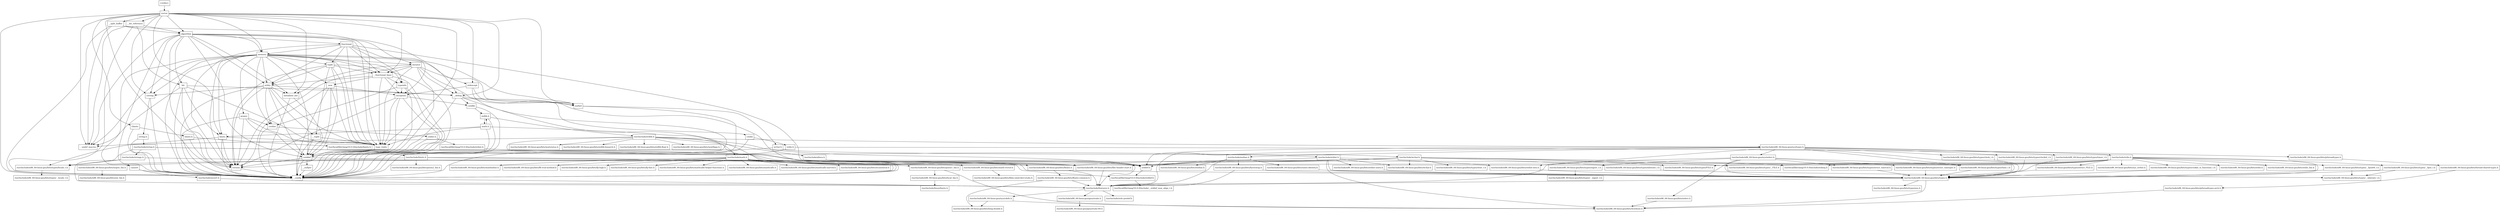 digraph "dependencies" {
  header_0 [ shape="box", label="\<stdin\>" ];
  header_1 [ shape="box", label="vector" ];
  header_100 [ shape="box", label="/usr/include/stdint.h" ];
  header_101 [ shape="box", label="/usr/include/x86_64-linux-gnu/bits/stdint-uintn.h" ];
  header_102 [ shape="box", label="memory" ];
  header_103 [ shape="box", label="typeinfo" ];
  header_104 [ shape="box", label="exception" ];
  header_105 [ shape="box", label="new" ];
  header_106 [ shape="box", label="iterator" ];
  header_107 [ shape="box", label="__functional_base" ];
  header_108 [ shape="box", label="tuple" ];
  header_109 [ shape="box", label="stdexcept" ];
  header_11 [ shape="box", label="iosfwd" ];
  header_110 [ shape="box", label="cassert" ];
  header_111 [ shape="box", label="/usr/include/assert.h" ];
  header_112 [ shape="box", label="atomic" ];
  header_113 [ shape="box", label="functional" ];
  header_114 [ shape="box", label="climits" ];
  header_115 [ shape="box", label="limits.h" ];
  header_116 [ shape="box", label="/usr/local/lib/clang/10.0.0/include/limits.h" ];
  header_117 [ shape="box", label="/usr/include/limits.h" ];
  header_118 [ shape="box", label="/usr/include/x86_64-linux-gnu/bits/posix1_lim.h" ];
  header_119 [ shape="box", label="/usr/include/x86_64-linux-gnu/bits/local_lim.h" ];
  header_12 [ shape="box", label="wchar.h" ];
  header_120 [ shape="box", label="/usr/include/linux/limits.h" ];
  header_121 [ shape="box", label="/usr/include/x86_64-linux-gnu/bits/posix2_lim.h" ];
  header_122 [ shape="box", label="/usr/include/x86_64-linux-gnu/bits/xopen_lim.h" ];
  header_123 [ shape="box", label="/usr/include/x86_64-linux-gnu/bits/uio_lim.h" ];
  header_124 [ shape="box", label="__split_buffer" ];
  header_13 [ shape="box", label="/usr/include/wchar.h" ];
  header_14 [ shape="box", label="/usr/include/x86_64-linux-gnu/bits/libc-header-start.h" ];
  header_15 [ shape="box", label="/usr/include/x86_64-linux-gnu/bits/floatn.h" ];
  header_16 [ shape="box", label="/usr/include/x86_64-linux-gnu/bits/floatn-common.h" ];
  header_17 [ shape="box", label="stddef.h" ];
  header_18 [ shape="box", label="/usr/local/lib/clang/10.0.0/include/stddef.h" ];
  header_19 [ shape="box", label="/usr/local/lib/clang/10.0.0/include/stdarg.h" ];
  header_2 [ shape="box", label="__config" ];
  header_20 [ shape="box", label="/usr/include/x86_64-linux-gnu/bits/wchar.h" ];
  header_21 [ shape="box", label="/usr/include/x86_64-linux-gnu/bits/types/wint_t.h" ];
  header_22 [ shape="box", label="/usr/include/x86_64-linux-gnu/bits/types/mbstate_t.h" ];
  header_23 [ shape="box", label="/usr/include/x86_64-linux-gnu/bits/types/__mbstate_t.h" ];
  header_24 [ shape="box", label="/usr/include/x86_64-linux-gnu/bits/types/__FILE.h" ];
  header_25 [ shape="box", label="/usr/include/x86_64-linux-gnu/bits/types/FILE.h" ];
  header_26 [ shape="box", label="/usr/include/x86_64-linux-gnu/bits/types/locale_t.h" ];
  header_27 [ shape="box", label="/usr/include/x86_64-linux-gnu/bits/types/__locale_t.h" ];
  header_28 [ shape="box", label="__bit_reference" ];
  header_29 [ shape="box", label="bit" ];
  header_3 [ shape="box", label="/usr/include/features.h" ];
  header_30 [ shape="box", label="limits" ];
  header_31 [ shape="box", label="type_traits" ];
  header_32 [ shape="box", label="cstddef" ];
  header_33 [ shape="box", label="version" ];
  header_34 [ shape="box", label="/usr/local/lib/clang/10.0.0/include/__stddef_max_align_t.h" ];
  header_35 [ shape="box", label="__nullptr" ];
  header_36 [ shape="box", label="__undef_macros" ];
  header_37 [ shape="box", label="__debug" ];
  header_38 [ shape="box", label="cstdlib" ];
  header_39 [ shape="box", label="stdlib.h" ];
  header_4 [ shape="box", label="/usr/include/stdc-predef.h" ];
  header_40 [ shape="box", label="/usr/include/stdlib.h" ];
  header_41 [ shape="box", label="/usr/include/x86_64-linux-gnu/bits/waitflags.h" ];
  header_42 [ shape="box", label="/usr/include/x86_64-linux-gnu/bits/waitstatus.h" ];
  header_43 [ shape="box", label="/usr/include/x86_64-linux-gnu/sys/types.h" ];
  header_44 [ shape="box", label="/usr/include/x86_64-linux-gnu/bits/types.h" ];
  header_45 [ shape="box", label="/usr/include/x86_64-linux-gnu/bits/typesizes.h" ];
  header_46 [ shape="box", label="/usr/include/x86_64-linux-gnu/bits/types/clock_t.h" ];
  header_47 [ shape="box", label="/usr/include/x86_64-linux-gnu/bits/types/clockid_t.h" ];
  header_48 [ shape="box", label="/usr/include/x86_64-linux-gnu/bits/types/time_t.h" ];
  header_49 [ shape="box", label="/usr/include/x86_64-linux-gnu/bits/types/timer_t.h" ];
  header_5 [ shape="box", label="/usr/include/x86_64-linux-gnu/sys/cdefs.h" ];
  header_50 [ shape="box", label="/usr/include/x86_64-linux-gnu/bits/stdint-intn.h" ];
  header_51 [ shape="box", label="/usr/include/endian.h" ];
  header_52 [ shape="box", label="/usr/include/x86_64-linux-gnu/bits/endian.h" ];
  header_53 [ shape="box", label="/usr/include/x86_64-linux-gnu/bits/byteswap.h" ];
  header_54 [ shape="box", label="/usr/include/x86_64-linux-gnu/bits/uintn-identity.h" ];
  header_55 [ shape="box", label="/usr/include/x86_64-linux-gnu/sys/select.h" ];
  header_56 [ shape="box", label="/usr/include/x86_64-linux-gnu/bits/select.h" ];
  header_57 [ shape="box", label="/usr/include/x86_64-linux-gnu/bits/types/sigset_t.h" ];
  header_58 [ shape="box", label="/usr/include/x86_64-linux-gnu/bits/types/__sigset_t.h" ];
  header_59 [ shape="box", label="/usr/include/x86_64-linux-gnu/bits/types/struct_timeval.h" ];
  header_6 [ shape="box", label="/usr/include/x86_64-linux-gnu/bits/wordsize.h" ];
  header_60 [ shape="box", label="/usr/include/x86_64-linux-gnu/bits/types/struct_timespec.h" ];
  header_61 [ shape="box", label="/usr/include/x86_64-linux-gnu/bits/pthreadtypes.h" ];
  header_62 [ shape="box", label="/usr/include/x86_64-linux-gnu/bits/thread-shared-types.h" ];
  header_63 [ shape="box", label="/usr/include/x86_64-linux-gnu/bits/pthreadtypes-arch.h" ];
  header_64 [ shape="box", label="/usr/include/alloca.h" ];
  header_65 [ shape="box", label="/usr/include/x86_64-linux-gnu/bits/stdlib-bsearch.h" ];
  header_66 [ shape="box", label="/usr/include/x86_64-linux-gnu/bits/stdlib-float.h" ];
  header_67 [ shape="box", label="math.h" ];
  header_68 [ shape="box", label="/usr/include/math.h" ];
  header_69 [ shape="box", label="/usr/include/x86_64-linux-gnu/bits/math-vector.h" ];
  header_7 [ shape="box", label="/usr/include/x86_64-linux-gnu/bits/long-double.h" ];
  header_70 [ shape="box", label="/usr/include/x86_64-linux-gnu/bits/libm-simd-decl-stubs.h" ];
  header_71 [ shape="box", label="/usr/include/x86_64-linux-gnu/bits/flt-eval-method.h" ];
  header_72 [ shape="box", label="/usr/include/x86_64-linux-gnu/bits/fp-logb.h" ];
  header_73 [ shape="box", label="/usr/include/x86_64-linux-gnu/bits/fp-fast.h" ];
  header_74 [ shape="box", label="/usr/include/x86_64-linux-gnu/bits/mathcalls-helper-functions.h" ];
  header_75 [ shape="box", label="/usr/include/x86_64-linux-gnu/bits/mathcalls.h" ];
  header_76 [ shape="box", label="/usr/include/x86_64-linux-gnu/bits/mathcalls-narrow.h" ];
  header_77 [ shape="box", label="/usr/include/x86_64-linux-gnu/bits/iscanonical.h" ];
  header_78 [ shape="box", label="/usr/include/x86_64-linux-gnu/bits/mathinline.h" ];
  header_79 [ shape="box", label="cstdio" ];
  header_8 [ shape="box", label="/usr/include/x86_64-linux-gnu/gnu/stubs.h" ];
  header_80 [ shape="box", label="stdio.h" ];
  header_81 [ shape="box", label="/usr/include/stdio.h" ];
  header_82 [ shape="box", label="/usr/include/x86_64-linux-gnu/bits/types/__fpos_t.h" ];
  header_83 [ shape="box", label="/usr/include/x86_64-linux-gnu/bits/types/__fpos64_t.h" ];
  header_84 [ shape="box", label="/usr/include/x86_64-linux-gnu/bits/types/struct_FILE.h" ];
  header_85 [ shape="box", label="/usr/include/x86_64-linux-gnu/bits/types/cookie_io_functions_t.h" ];
  header_86 [ shape="box", label="/usr/include/x86_64-linux-gnu/bits/stdio_lim.h" ];
  header_87 [ shape="box", label="/usr/include/x86_64-linux-gnu/bits/sys_errlist.h" ];
  header_88 [ shape="box", label="/usr/include/x86_64-linux-gnu/bits/stdio.h" ];
  header_89 [ shape="box", label="algorithm" ];
  header_9 [ shape="box", label="/usr/include/x86_64-linux-gnu/gnu/stubs-64.h" ];
  header_90 [ shape="box", label="initializer_list" ];
  header_91 [ shape="box", label="cstring" ];
  header_92 [ shape="box", label="string.h" ];
  header_93 [ shape="box", label="/usr/include/string.h" ];
  header_94 [ shape="box", label="/usr/include/strings.h" ];
  header_95 [ shape="box", label="utility" ];
  header_96 [ shape="box", label="__tuple" ];
  header_97 [ shape="box", label="cstdint" ];
  header_98 [ shape="box", label="stdint.h" ];
  header_99 [ shape="box", label="/usr/local/lib/clang/10.0.0/include/stdint.h" ];
  header_118 -> header_6;
  header_118 -> header_119;
  header_119 -> header_120;
  header_61 -> header_62;
  header_60 -> header_44;
  header_63 -> header_6;
  header_62 -> header_63;
  header_64 -> header_17;
  header_64 -> header_3;
  header_67 -> header_68;
  header_67 -> header_31;
  header_67 -> header_2;
  header_67 -> header_30;
  header_67 -> header_39;
  header_69 -> header_70;
  header_68 -> header_14;
  header_68 -> header_15;
  header_68 -> header_44;
  header_68 -> header_72;
  header_68 -> header_73;
  header_68 -> header_71;
  header_68 -> header_76;
  header_68 -> header_77;
  header_68 -> header_74;
  header_68 -> header_75;
  header_68 -> header_69;
  header_68 -> header_78;
  header_114 -> header_115;
  header_114 -> header_2;
  header_115 -> header_116;
  header_115 -> header_2;
  header_116 -> header_117;
  header_117 -> header_14;
  header_117 -> header_121;
  header_117 -> header_118;
  header_117 -> header_122;
  header_79 -> header_80;
  header_79 -> header_2;
  header_112 -> header_32;
  header_112 -> header_97;
  header_112 -> header_2;
  header_112 -> header_33;
  header_112 -> header_31;
  header_113 -> header_33;
  header_113 -> header_31;
  header_113 -> header_2;
  header_113 -> header_108;
  header_113 -> header_95;
  header_113 -> header_104;
  header_113 -> header_107;
  header_113 -> header_103;
  header_113 -> header_102;
  header_110 -> header_2;
  header_110 -> header_111;
  header_111 -> header_3;
  header_47 -> header_44;
  header_46 -> header_44;
  header_44 -> header_6;
  header_44 -> header_45;
  header_44 -> header_3;
  header_43 -> header_61;
  header_43 -> header_17;
  header_43 -> header_50;
  header_43 -> header_51;
  header_43 -> header_55;
  header_43 -> header_47;
  header_43 -> header_46;
  header_43 -> header_44;
  header_43 -> header_3;
  header_43 -> header_49;
  header_43 -> header_48;
  header_40 -> header_14;
  header_40 -> header_15;
  header_40 -> header_17;
  header_40 -> header_26;
  header_40 -> header_43;
  header_40 -> header_42;
  header_40 -> header_41;
  header_40 -> header_66;
  header_40 -> header_65;
  header_40 -> header_64;
  header_105 -> header_32;
  header_105 -> header_104;
  header_105 -> header_2;
  header_105 -> header_33;
  header_105 -> header_31;
  header_104 -> header_32;
  header_104 -> header_2;
  header_104 -> header_33;
  header_104 -> header_38;
  header_104 -> header_31;
  header_107 -> header_31;
  header_107 -> header_2;
  header_107 -> header_95;
  header_107 -> header_105;
  header_107 -> header_104;
  header_107 -> header_103;
  header_106 -> header_11;
  header_106 -> header_37;
  header_106 -> header_32;
  header_106 -> header_33;
  header_106 -> header_31;
  header_106 -> header_2;
  header_106 -> header_107;
  header_106 -> header_90;
  header_101 -> header_44;
  header_100 -> header_14;
  header_100 -> header_50;
  header_100 -> header_20;
  header_100 -> header_6;
  header_100 -> header_44;
  header_100 -> header_101;
  header_49 -> header_44;
  header_48 -> header_44;
  header_5 -> header_6;
  header_5 -> header_7;
  header_2 -> header_3;
  header_3 -> header_4;
  header_3 -> header_5;
  header_3 -> header_8;
  header_0 -> header_1;
  header_1 -> header_11;
  header_1 -> header_36;
  header_1 -> header_37;
  header_1 -> header_33;
  header_1 -> header_30;
  header_1 -> header_31;
  header_1 -> header_89;
  header_1 -> header_124;
  header_1 -> header_2;
  header_1 -> header_107;
  header_1 -> header_109;
  header_1 -> header_114;
  header_1 -> header_102;
  header_1 -> header_90;
  header_1 -> header_91;
  header_1 -> header_28;
  header_8 -> header_9;
  header_59 -> header_44;
  header_50 -> header_44;
  header_51 -> header_52;
  header_51 -> header_53;
  header_51 -> header_54;
  header_51 -> header_3;
  header_53 -> header_44;
  header_53 -> header_3;
  header_54 -> header_44;
  header_55 -> header_59;
  header_55 -> header_56;
  header_55 -> header_57;
  header_55 -> header_60;
  header_55 -> header_44;
  header_55 -> header_3;
  header_55 -> header_48;
  header_56 -> header_6;
  header_57 -> header_58;
  header_29 -> header_36;
  header_29 -> header_37;
  header_29 -> header_33;
  header_29 -> header_30;
  header_29 -> header_31;
  header_29 -> header_2;
  header_28 -> header_36;
  header_28 -> header_29;
  header_28 -> header_89;
  header_28 -> header_2;
  header_26 -> header_27;
  header_22 -> header_23;
  header_124 -> header_36;
  header_124 -> header_89;
  header_124 -> header_2;
  header_124 -> header_31;
  header_122 -> header_123;
  header_38 -> header_2;
  header_38 -> header_39;
  header_39 -> header_2;
  header_39 -> header_67;
  header_39 -> header_40;
  header_37 -> header_32;
  header_37 -> header_79;
  header_37 -> header_2;
  header_37 -> header_11;
  header_37 -> header_38;
  header_35 -> header_2;
  header_32 -> header_18;
  header_32 -> header_35;
  header_32 -> header_2;
  header_32 -> header_33;
  header_33 -> header_2;
  header_30 -> header_36;
  header_30 -> header_2;
  header_30 -> header_33;
  header_30 -> header_31;
  header_31 -> header_32;
  header_31 -> header_2;
  header_31 -> header_33;
  header_109 -> header_104;
  header_109 -> header_2;
  header_109 -> header_11;
  header_108 -> header_32;
  header_108 -> header_33;
  header_108 -> header_31;
  header_108 -> header_2;
  header_108 -> header_95;
  header_108 -> header_96;
  header_108 -> header_107;
  header_89 -> header_29;
  header_89 -> header_36;
  header_89 -> header_37;
  header_89 -> header_32;
  header_89 -> header_33;
  header_89 -> header_31;
  header_89 -> header_2;
  header_89 -> header_95;
  header_89 -> header_106;
  header_89 -> header_90;
  header_89 -> header_91;
  header_89 -> header_113;
  header_89 -> header_102;
  header_83 -> header_44;
  header_83 -> header_23;
  header_82 -> header_44;
  header_82 -> header_23;
  header_81 -> header_14;
  header_81 -> header_17;
  header_81 -> header_25;
  header_81 -> header_24;
  header_81 -> header_19;
  header_81 -> header_44;
  header_81 -> header_88;
  header_81 -> header_83;
  header_81 -> header_82;
  header_81 -> header_87;
  header_81 -> header_86;
  header_81 -> header_85;
  header_81 -> header_84;
  header_80 -> header_81;
  header_80 -> header_2;
  header_85 -> header_44;
  header_84 -> header_44;
  header_103 -> header_32;
  header_103 -> header_104;
  header_103 -> header_97;
  header_103 -> header_2;
  header_102 -> header_109;
  header_102 -> header_106;
  header_102 -> header_11;
  header_102 -> header_36;
  header_102 -> header_112;
  header_102 -> header_32;
  header_102 -> header_33;
  header_102 -> header_30;
  header_102 -> header_31;
  header_102 -> header_2;
  header_102 -> header_108;
  header_102 -> header_105;
  header_102 -> header_95;
  header_102 -> header_107;
  header_102 -> header_97;
  header_102 -> header_110;
  header_102 -> header_91;
  header_102 -> header_103;
  header_14 -> header_3;
  header_15 -> header_16;
  header_15 -> header_3;
  header_16 -> header_7;
  header_16 -> header_3;
  header_17 -> header_18;
  header_11 -> header_2;
  header_11 -> header_12;
  header_12 -> header_2;
  header_12 -> header_13;
  header_13 -> header_14;
  header_13 -> header_15;
  header_13 -> header_17;
  header_13 -> header_25;
  header_13 -> header_24;
  header_13 -> header_26;
  header_13 -> header_21;
  header_13 -> header_19;
  header_13 -> header_20;
  header_13 -> header_22;
  header_18 -> header_34;
  header_98 -> header_2;
  header_98 -> header_99;
  header_99 -> header_100;
  header_94 -> header_26;
  header_94 -> header_17;
  header_94 -> header_3;
  header_95 -> header_37;
  header_95 -> header_32;
  header_95 -> header_33;
  header_95 -> header_31;
  header_95 -> header_2;
  header_95 -> header_96;
  header_95 -> header_97;
  header_95 -> header_90;
  header_95 -> header_91;
  header_96 -> header_32;
  header_96 -> header_2;
  header_96 -> header_31;
  header_97 -> header_98;
  header_97 -> header_2;
  header_90 -> header_32;
  header_90 -> header_2;
  header_91 -> header_2;
  header_91 -> header_92;
  header_92 -> header_2;
  header_92 -> header_93;
  header_93 -> header_14;
  header_93 -> header_94;
  header_93 -> header_17;
  header_93 -> header_26;
}